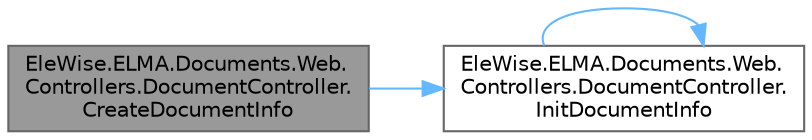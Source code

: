 digraph "EleWise.ELMA.Documents.Web.Controllers.DocumentController.CreateDocumentInfo"
{
 // LATEX_PDF_SIZE
  bgcolor="transparent";
  edge [fontname=Helvetica,fontsize=10,labelfontname=Helvetica,labelfontsize=10];
  node [fontname=Helvetica,fontsize=10,shape=box,height=0.2,width=0.4];
  rankdir="LR";
  Node1 [id="Node000001",label="EleWise.ELMA.Documents.Web.\lControllers.DocumentController.\lCreateDocumentInfo",height=0.2,width=0.4,color="gray40", fillcolor="grey60", style="filled", fontcolor="black",tooltip="Создать модель создания документа"];
  Node1 -> Node2 [id="edge1_Node000001_Node000002",color="steelblue1",style="solid",tooltip=" "];
  Node2 [id="Node000002",label="EleWise.ELMA.Documents.Web.\lControllers.DocumentController.\lInitDocumentInfo",height=0.2,width=0.4,color="grey40", fillcolor="white", style="filled",URL="$class_ele_wise_1_1_e_l_m_a_1_1_documents_1_1_web_1_1_controllers_1_1_document_controller.html#a00c32c759bf2873c52192bcb0afba016",tooltip="Инициализировать информацию о документе"];
  Node2 -> Node2 [id="edge2_Node000002_Node000002",color="steelblue1",style="solid",tooltip=" "];
}
